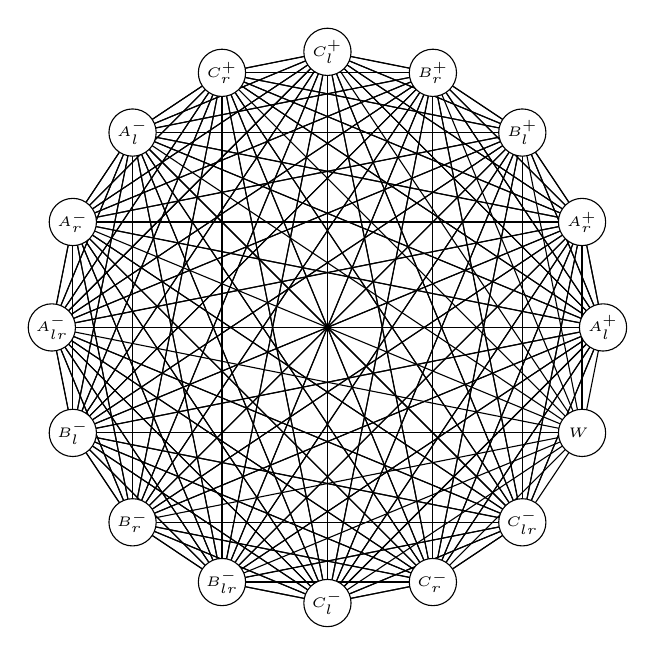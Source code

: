 \begin{tikzpicture}[scale=.7]
  \foreach \x /\alph/\name in {
  		0/n1/$A^{+}_{l}$,
  		22.5/n2/$A^{+}_{r}$,
  		45/n3/$B^{+}_{l}$,
  		67.5/n4/$B^{+}_{r}$,
  		90/n5/$C^{+}_{l}$,
  		112.5/n6/$C^{+}_{r}$,
  		135/n7/$A^{-}_{l}$,
  		157.5/n8/$A^{-}_{r}$,
  		180/n9/$A^{-}_{lr}$,
  		202.5/n10/$B^{-}_{l}$,
  		225/n11/$B^{-}_{r}$,
  		247.5/n12/$B^{-}_{lr}$,
  		270/n13/$C^{-}_{l}$,
  		292.5/n14/$C^{-}_{r}$,
  		315/n15/$C^{-}_{lr}$,
  		337.5/n16/$W$
  }{
  	\node[] (\alph) at (\x:5cm) {};
  }
  \foreach \alpha in {n1,n2,n3,n4,n5,n6,n7,n8,n9,n10,n11,n12,n13,n14,n15,n16}%
  {%
  \foreach \alphb in {n1,n2,n3,n4,n5,n6,n7,n8,n9,n10,n11,n12,n13,n14,n15}%
  {%
   \draw (\alpha) edge (\alphb);%
  }}
  \foreach \x /\alph/\name in {
  		0/n1/$A^{+}_{l}$,
  		22.5/n2/$A^{+}_{r}$,
  		45/n3/$B^{+}_{l}$,
  		67.5/n4/$B^{+}_{r}$,
  		90/n5/$C^{+}_{l}$,
  		112.5/n6/$C^{+}_{r}$,
  		135/n7/$A^{-}_{l}$,
  		157.5/n8/$A^{-}_{r}$,
  		180/n9/$A^{-}_{lr}$,
  		202.5/n10/$B^{-}_{l}$,
  		225/n11/$B^{-}_{r}$,
  		247.5/n12/$B^{-}_{lr}$,
  		270/n13/$C^{-}_{l}$,
  		292.5/n14/$C^{-}_{r}$,
  		315/n15/$C^{-}_{lr}$,
  		337.5/n16/$W$
  }{
  	\node[circle,inner sep=0pt,minimum size=6mm, draw=black,fill=white] (\alph) at (\x:5cm) {\tiny \textcolor{black}{\name}};
  }
 \end{tikzpicture}
